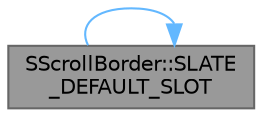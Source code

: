 digraph "SScrollBorder::SLATE_DEFAULT_SLOT"
{
 // INTERACTIVE_SVG=YES
 // LATEX_PDF_SIZE
  bgcolor="transparent";
  edge [fontname=Helvetica,fontsize=10,labelfontname=Helvetica,labelfontsize=10];
  node [fontname=Helvetica,fontsize=10,shape=box,height=0.2,width=0.4];
  rankdir="LR";
  Node1 [id="Node000001",label="SScrollBorder::SLATE\l_DEFAULT_SLOT",height=0.2,width=0.4,color="gray40", fillcolor="grey60", style="filled", fontcolor="black",tooltip="Arbitrary content to be displayed in the overlay under the shadow layers; if not specified,..."];
  Node1 -> Node1 [id="edge1_Node000001_Node000001",color="steelblue1",style="solid",tooltip=" "];
}
